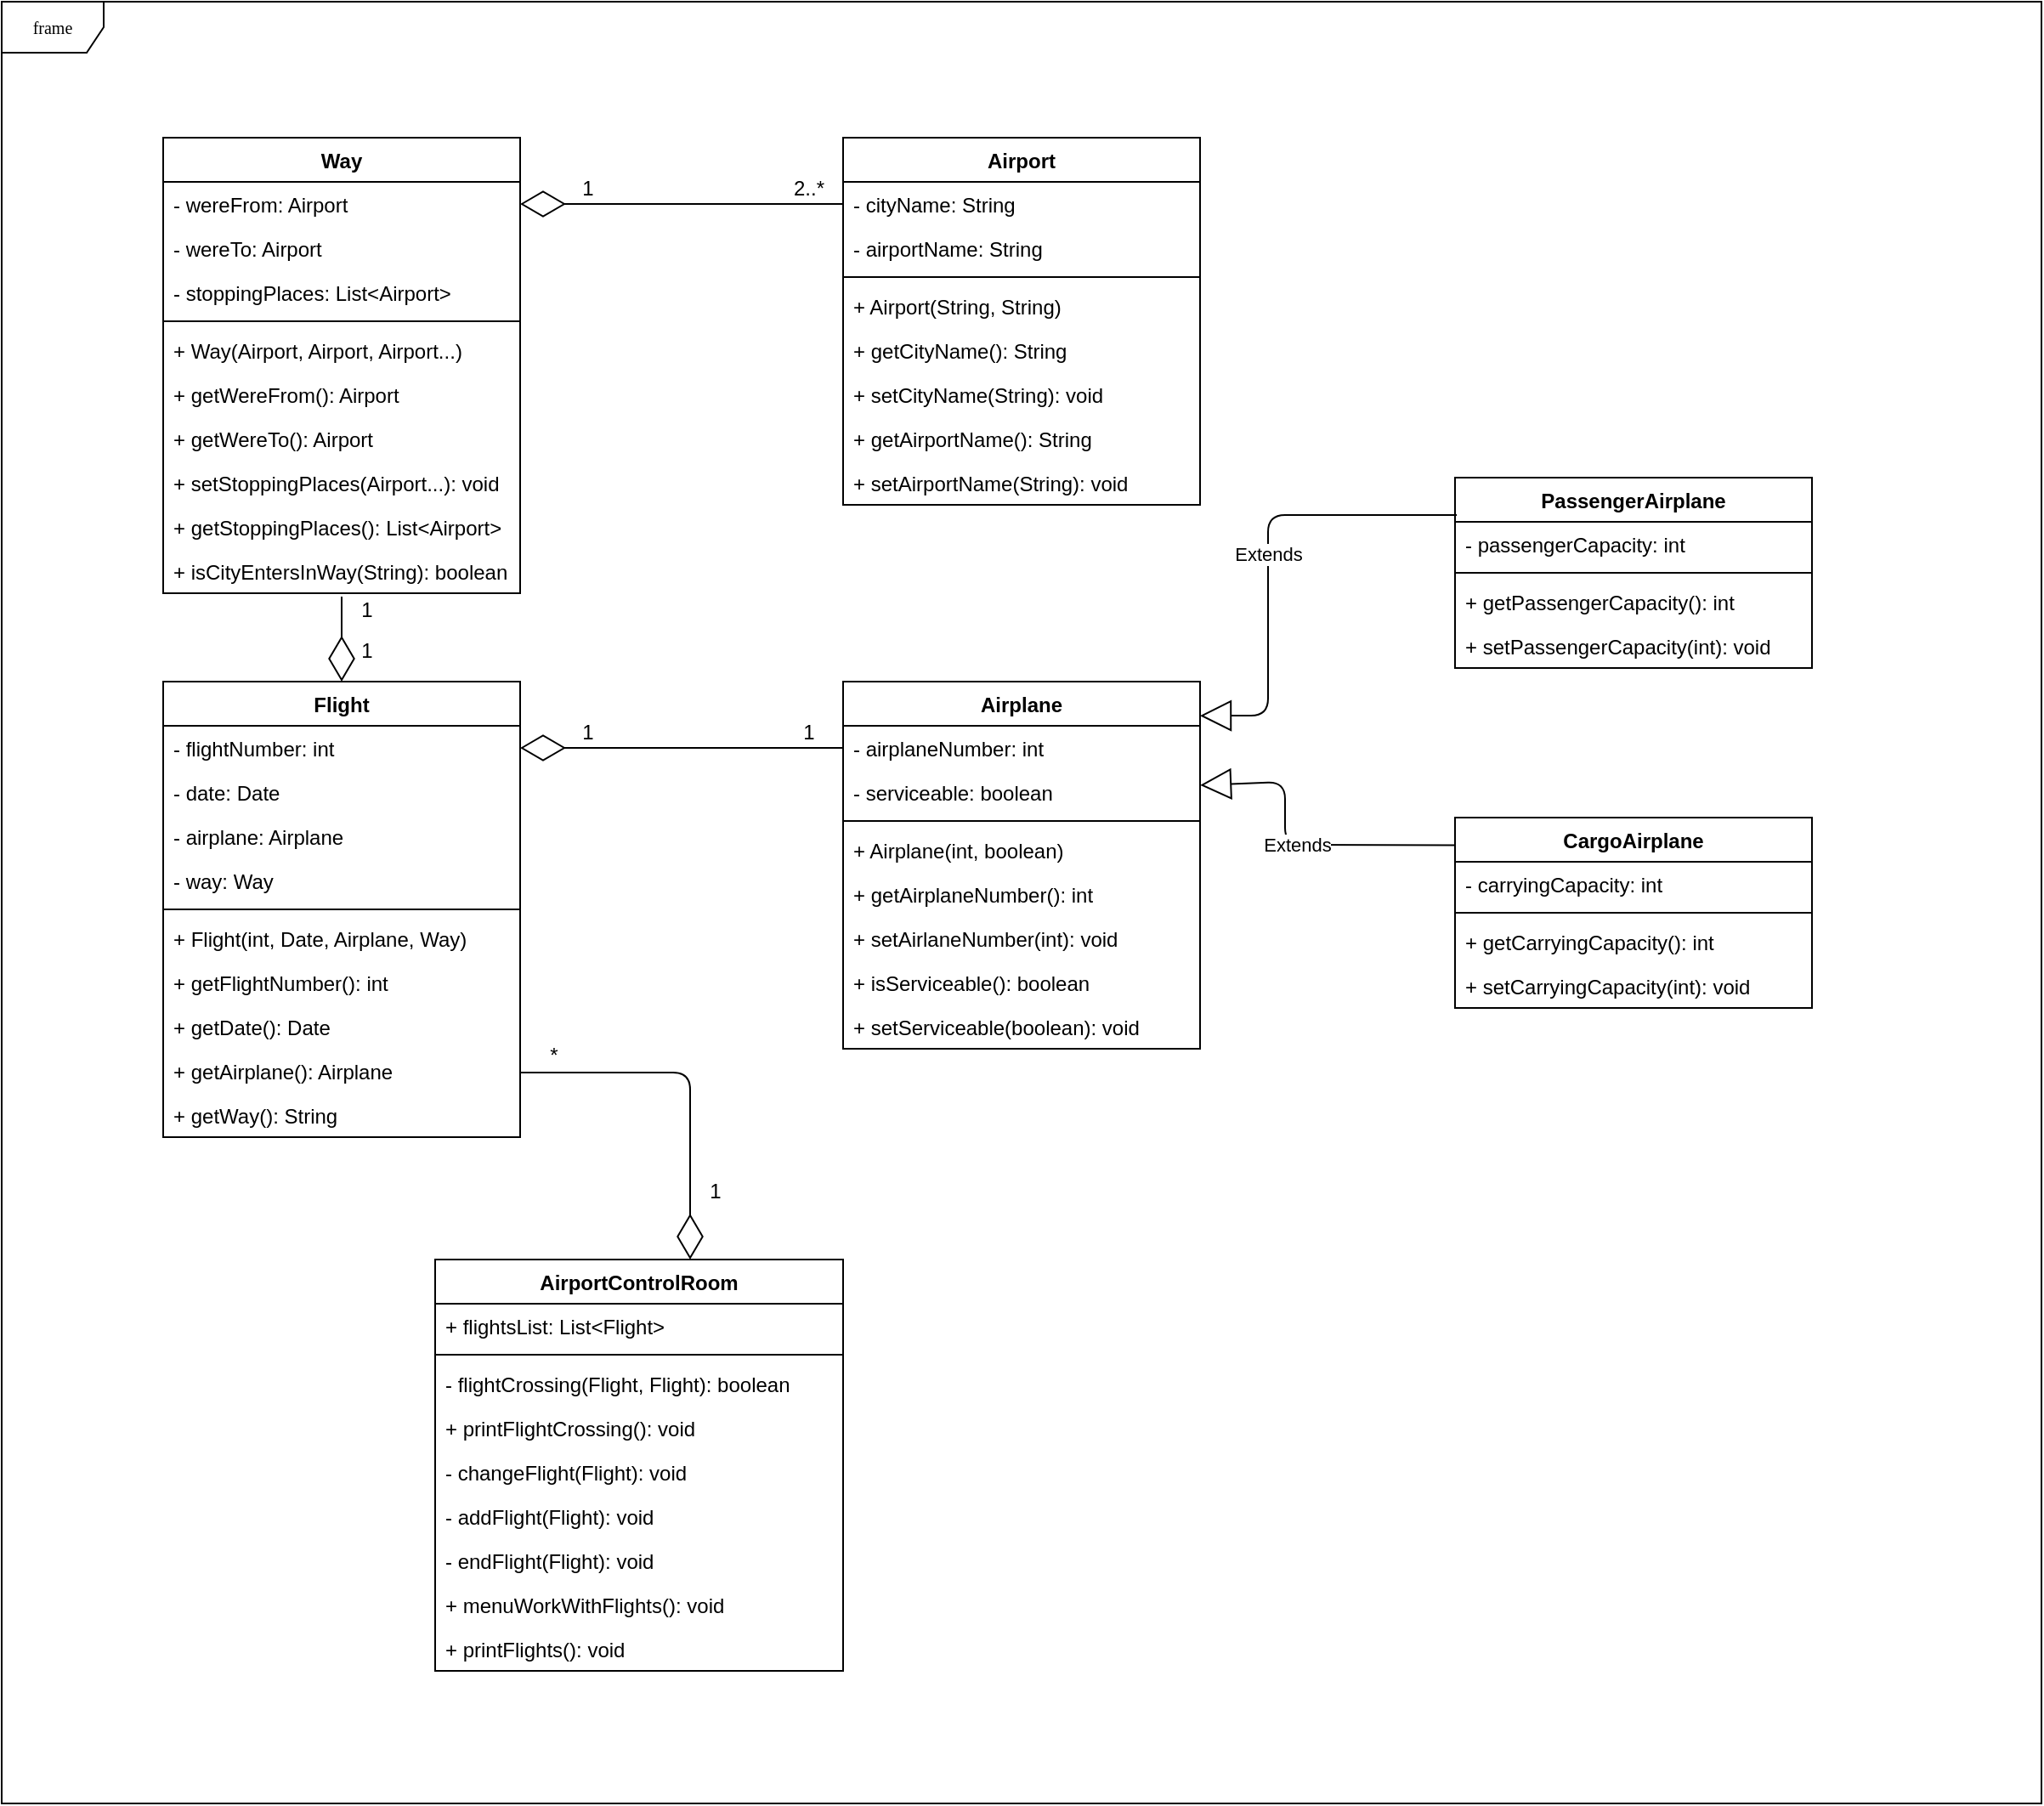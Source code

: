 <mxfile version="13.1.3" type="device"><diagram name="Page-1" id="c4acf3e9-155e-7222-9cf6-157b1a14988f"><mxGraphModel dx="1185" dy="594" grid="1" gridSize="10" guides="1" tooltips="1" connect="1" arrows="1" fold="1" page="1" pageScale="1" pageWidth="850" pageHeight="1100" background="#ffffff" math="0" shadow="0"><root><mxCell id="0"/><mxCell id="1" parent="0"/><mxCell id="17acba5748e5396b-1" value="frame" style="shape=umlFrame;whiteSpace=wrap;html=1;rounded=0;shadow=0;comic=0;labelBackgroundColor=none;strokeWidth=1;fontFamily=Verdana;fontSize=10;align=center;" parent="1" vertex="1"><mxGeometry x="25" width="1200" height="1060" as="geometry"/></mxCell><mxCell id="I6-0GQsz2WGWXkgg8VqL-29" value="Airport" style="swimlane;fontStyle=1;align=center;verticalAlign=top;childLayout=stackLayout;horizontal=1;startSize=26;horizontalStack=0;resizeParent=1;resizeParentMax=0;resizeLast=0;collapsible=1;marginBottom=0;" parent="1" vertex="1"><mxGeometry x="520" y="80" width="210" height="216" as="geometry"/></mxCell><mxCell id="I6-0GQsz2WGWXkgg8VqL-33" value="- cityName: String" style="text;strokeColor=none;fillColor=none;align=left;verticalAlign=top;spacingLeft=4;spacingRight=4;overflow=hidden;rotatable=0;points=[[0,0.5],[1,0.5]];portConstraint=eastwest;" parent="I6-0GQsz2WGWXkgg8VqL-29" vertex="1"><mxGeometry y="26" width="210" height="26" as="geometry"/></mxCell><mxCell id="I6-0GQsz2WGWXkgg8VqL-34" value="- airportName: String" style="text;strokeColor=none;fillColor=none;align=left;verticalAlign=top;spacingLeft=4;spacingRight=4;overflow=hidden;rotatable=0;points=[[0,0.5],[1,0.5]];portConstraint=eastwest;" parent="I6-0GQsz2WGWXkgg8VqL-29" vertex="1"><mxGeometry y="52" width="210" height="26" as="geometry"/></mxCell><mxCell id="I6-0GQsz2WGWXkgg8VqL-31" value="" style="line;strokeWidth=1;fillColor=none;align=left;verticalAlign=middle;spacingTop=-1;spacingLeft=3;spacingRight=3;rotatable=0;labelPosition=right;points=[];portConstraint=eastwest;" parent="I6-0GQsz2WGWXkgg8VqL-29" vertex="1"><mxGeometry y="78" width="210" height="8" as="geometry"/></mxCell><mxCell id="I6-0GQsz2WGWXkgg8VqL-58" value="+ Airport(String, String)" style="text;strokeColor=none;fillColor=none;align=left;verticalAlign=top;spacingLeft=4;spacingRight=4;overflow=hidden;rotatable=0;points=[[0,0.5],[1,0.5]];portConstraint=eastwest;" parent="I6-0GQsz2WGWXkgg8VqL-29" vertex="1"><mxGeometry y="86" width="210" height="26" as="geometry"/></mxCell><mxCell id="I6-0GQsz2WGWXkgg8VqL-35" value="+ getCityName(): String" style="text;strokeColor=none;fillColor=none;align=left;verticalAlign=top;spacingLeft=4;spacingRight=4;overflow=hidden;rotatable=0;points=[[0,0.5],[1,0.5]];portConstraint=eastwest;" parent="I6-0GQsz2WGWXkgg8VqL-29" vertex="1"><mxGeometry y="112" width="210" height="26" as="geometry"/></mxCell><mxCell id="I6-0GQsz2WGWXkgg8VqL-36" value="+ setCityName(String): void" style="text;strokeColor=none;fillColor=none;align=left;verticalAlign=top;spacingLeft=4;spacingRight=4;overflow=hidden;rotatable=0;points=[[0,0.5],[1,0.5]];portConstraint=eastwest;" parent="I6-0GQsz2WGWXkgg8VqL-29" vertex="1"><mxGeometry y="138" width="210" height="26" as="geometry"/></mxCell><mxCell id="I6-0GQsz2WGWXkgg8VqL-37" value="+ getAirportName(): String" style="text;strokeColor=none;fillColor=none;align=left;verticalAlign=top;spacingLeft=4;spacingRight=4;overflow=hidden;rotatable=0;points=[[0,0.5],[1,0.5]];portConstraint=eastwest;" parent="I6-0GQsz2WGWXkgg8VqL-29" vertex="1"><mxGeometry y="164" width="210" height="26" as="geometry"/></mxCell><mxCell id="I6-0GQsz2WGWXkgg8VqL-32" value="+ setAirportName(String): void" style="text;strokeColor=none;fillColor=none;align=left;verticalAlign=top;spacingLeft=4;spacingRight=4;overflow=hidden;rotatable=0;points=[[0,0.5],[1,0.5]];portConstraint=eastwest;" parent="I6-0GQsz2WGWXkgg8VqL-29" vertex="1"><mxGeometry y="190" width="210" height="26" as="geometry"/></mxCell><mxCell id="I6-0GQsz2WGWXkgg8VqL-10" value="Way" style="swimlane;fontStyle=1;align=center;verticalAlign=top;childLayout=stackLayout;horizontal=1;startSize=26;horizontalStack=0;resizeParent=1;resizeParentMax=0;resizeLast=0;collapsible=1;marginBottom=0;" parent="1" vertex="1"><mxGeometry x="120" y="80" width="210" height="268" as="geometry"/></mxCell><mxCell id="I6-0GQsz2WGWXkgg8VqL-24" value="- wereFrom: Airport" style="text;strokeColor=none;fillColor=none;align=left;verticalAlign=top;spacingLeft=4;spacingRight=4;overflow=hidden;rotatable=0;points=[[0,0.5],[1,0.5]];portConstraint=eastwest;" parent="I6-0GQsz2WGWXkgg8VqL-10" vertex="1"><mxGeometry y="26" width="210" height="26" as="geometry"/></mxCell><mxCell id="I6-0GQsz2WGWXkgg8VqL-23" value="- wereTo: Airport" style="text;strokeColor=none;fillColor=none;align=left;verticalAlign=top;spacingLeft=4;spacingRight=4;overflow=hidden;rotatable=0;points=[[0,0.5],[1,0.5]];portConstraint=eastwest;" parent="I6-0GQsz2WGWXkgg8VqL-10" vertex="1"><mxGeometry y="52" width="210" height="26" as="geometry"/></mxCell><mxCell id="I6-0GQsz2WGWXkgg8VqL-11" value="- stoppingPlaces: List&lt;Airport&gt;" style="text;strokeColor=none;fillColor=none;align=left;verticalAlign=top;spacingLeft=4;spacingRight=4;overflow=hidden;rotatable=0;points=[[0,0.5],[1,0.5]];portConstraint=eastwest;" parent="I6-0GQsz2WGWXkgg8VqL-10" vertex="1"><mxGeometry y="78" width="210" height="26" as="geometry"/></mxCell><mxCell id="I6-0GQsz2WGWXkgg8VqL-12" value="" style="line;strokeWidth=1;fillColor=none;align=left;verticalAlign=middle;spacingTop=-1;spacingLeft=3;spacingRight=3;rotatable=0;labelPosition=right;points=[];portConstraint=eastwest;" parent="I6-0GQsz2WGWXkgg8VqL-10" vertex="1"><mxGeometry y="104" width="210" height="8" as="geometry"/></mxCell><mxCell id="I6-0GQsz2WGWXkgg8VqL-59" value="+ Way(Airport, Airport, Airport...)" style="text;strokeColor=none;fillColor=none;align=left;verticalAlign=top;spacingLeft=4;spacingRight=4;overflow=hidden;rotatable=0;points=[[0,0.5],[1,0.5]];portConstraint=eastwest;" parent="I6-0GQsz2WGWXkgg8VqL-10" vertex="1"><mxGeometry y="112" width="210" height="26" as="geometry"/></mxCell><mxCell id="I6-0GQsz2WGWXkgg8VqL-45" value="+ getWereFrom(): Airport" style="text;strokeColor=none;fillColor=none;align=left;verticalAlign=top;spacingLeft=4;spacingRight=4;overflow=hidden;rotatable=0;points=[[0,0.5],[1,0.5]];portConstraint=eastwest;" parent="I6-0GQsz2WGWXkgg8VqL-10" vertex="1"><mxGeometry y="138" width="210" height="26" as="geometry"/></mxCell><mxCell id="I6-0GQsz2WGWXkgg8VqL-46" value="+ getWereTo(): Airport" style="text;strokeColor=none;fillColor=none;align=left;verticalAlign=top;spacingLeft=4;spacingRight=4;overflow=hidden;rotatable=0;points=[[0,0.5],[1,0.5]];portConstraint=eastwest;" parent="I6-0GQsz2WGWXkgg8VqL-10" vertex="1"><mxGeometry y="164" width="210" height="26" as="geometry"/></mxCell><mxCell id="I6-0GQsz2WGWXkgg8VqL-47" value="+ setStoppingPlaces(Airport...): void" style="text;strokeColor=none;fillColor=none;align=left;verticalAlign=top;spacingLeft=4;spacingRight=4;overflow=hidden;rotatable=0;points=[[0,0.5],[1,0.5]];portConstraint=eastwest;" parent="I6-0GQsz2WGWXkgg8VqL-10" vertex="1"><mxGeometry y="190" width="210" height="26" as="geometry"/></mxCell><mxCell id="I6-0GQsz2WGWXkgg8VqL-51" value="+ getStoppingPlaces(): List&lt;Airport&gt;" style="text;strokeColor=none;fillColor=none;align=left;verticalAlign=top;spacingLeft=4;spacingRight=4;overflow=hidden;rotatable=0;points=[[0,0.5],[1,0.5]];portConstraint=eastwest;" parent="I6-0GQsz2WGWXkgg8VqL-10" vertex="1"><mxGeometry y="216" width="210" height="26" as="geometry"/></mxCell><mxCell id="I6-0GQsz2WGWXkgg8VqL-52" value="+ isCityEntersInWay(String): boolean" style="text;strokeColor=none;fillColor=none;align=left;verticalAlign=top;spacingLeft=4;spacingRight=4;overflow=hidden;rotatable=0;points=[[0,0.5],[1,0.5]];portConstraint=eastwest;" parent="I6-0GQsz2WGWXkgg8VqL-10" vertex="1"><mxGeometry y="242" width="210" height="26" as="geometry"/></mxCell><mxCell id="I6-0GQsz2WGWXkgg8VqL-5" value="Flight" style="swimlane;fontStyle=1;align=center;verticalAlign=top;childLayout=stackLayout;horizontal=1;startSize=26;horizontalStack=0;resizeParent=1;resizeParentMax=0;resizeLast=0;collapsible=1;marginBottom=0;" parent="1" vertex="1"><mxGeometry x="120" y="400" width="210" height="268" as="geometry"><mxRectangle x="120" y="120" width="70" height="26" as="alternateBounds"/></mxGeometry></mxCell><mxCell id="I6-0GQsz2WGWXkgg8VqL-25" value="- flightNumber: int" style="text;strokeColor=none;fillColor=none;align=left;verticalAlign=top;spacingLeft=4;spacingRight=4;overflow=hidden;rotatable=0;points=[[0,0.5],[1,0.5]];portConstraint=eastwest;" parent="I6-0GQsz2WGWXkgg8VqL-5" vertex="1"><mxGeometry y="26" width="210" height="26" as="geometry"/></mxCell><mxCell id="I6-0GQsz2WGWXkgg8VqL-26" value="- date: Date" style="text;strokeColor=none;fillColor=none;align=left;verticalAlign=top;spacingLeft=4;spacingRight=4;overflow=hidden;rotatable=0;points=[[0,0.5],[1,0.5]];portConstraint=eastwest;" parent="I6-0GQsz2WGWXkgg8VqL-5" vertex="1"><mxGeometry y="52" width="210" height="26" as="geometry"/></mxCell><mxCell id="I6-0GQsz2WGWXkgg8VqL-27" value="- airplane: Airplane" style="text;strokeColor=none;fillColor=none;align=left;verticalAlign=top;spacingLeft=4;spacingRight=4;overflow=hidden;rotatable=0;points=[[0,0.5],[1,0.5]];portConstraint=eastwest;" parent="I6-0GQsz2WGWXkgg8VqL-5" vertex="1"><mxGeometry y="78" width="210" height="26" as="geometry"/></mxCell><mxCell id="I6-0GQsz2WGWXkgg8VqL-28" value="- way: Way" style="text;strokeColor=none;fillColor=none;align=left;verticalAlign=top;spacingLeft=4;spacingRight=4;overflow=hidden;rotatable=0;points=[[0,0.5],[1,0.5]];portConstraint=eastwest;" parent="I6-0GQsz2WGWXkgg8VqL-5" vertex="1"><mxGeometry y="104" width="210" height="26" as="geometry"/></mxCell><mxCell id="I6-0GQsz2WGWXkgg8VqL-7" value="" style="line;strokeWidth=1;fillColor=none;align=left;verticalAlign=middle;spacingTop=-1;spacingLeft=3;spacingRight=3;rotatable=0;labelPosition=right;points=[];portConstraint=eastwest;" parent="I6-0GQsz2WGWXkgg8VqL-5" vertex="1"><mxGeometry y="130" width="210" height="8" as="geometry"/></mxCell><mxCell id="I6-0GQsz2WGWXkgg8VqL-53" value="+ Flight(int, Date, Airplane, Way)" style="text;strokeColor=none;fillColor=none;align=left;verticalAlign=top;spacingLeft=4;spacingRight=4;overflow=hidden;rotatable=0;points=[[0,0.5],[1,0.5]];portConstraint=eastwest;" parent="I6-0GQsz2WGWXkgg8VqL-5" vertex="1"><mxGeometry y="138" width="210" height="26" as="geometry"/></mxCell><mxCell id="I6-0GQsz2WGWXkgg8VqL-54" value="+ getFlightNumber(): int" style="text;strokeColor=none;fillColor=none;align=left;verticalAlign=top;spacingLeft=4;spacingRight=4;overflow=hidden;rotatable=0;points=[[0,0.5],[1,0.5]];portConstraint=eastwest;" parent="I6-0GQsz2WGWXkgg8VqL-5" vertex="1"><mxGeometry y="164" width="210" height="26" as="geometry"/></mxCell><mxCell id="I6-0GQsz2WGWXkgg8VqL-55" value="+ getDate(): Date" style="text;strokeColor=none;fillColor=none;align=left;verticalAlign=top;spacingLeft=4;spacingRight=4;overflow=hidden;rotatable=0;points=[[0,0.5],[1,0.5]];portConstraint=eastwest;" parent="I6-0GQsz2WGWXkgg8VqL-5" vertex="1"><mxGeometry y="190" width="210" height="26" as="geometry"/></mxCell><mxCell id="I6-0GQsz2WGWXkgg8VqL-56" value="+ getAirplane(): Airplane" style="text;strokeColor=none;fillColor=none;align=left;verticalAlign=top;spacingLeft=4;spacingRight=4;overflow=hidden;rotatable=0;points=[[0,0.5],[1,0.5]];portConstraint=eastwest;" parent="I6-0GQsz2WGWXkgg8VqL-5" vertex="1"><mxGeometry y="216" width="210" height="26" as="geometry"/></mxCell><mxCell id="I6-0GQsz2WGWXkgg8VqL-8" value="+ getWay(): String" style="text;strokeColor=none;fillColor=none;align=left;verticalAlign=top;spacingLeft=4;spacingRight=4;overflow=hidden;rotatable=0;points=[[0,0.5],[1,0.5]];portConstraint=eastwest;" parent="I6-0GQsz2WGWXkgg8VqL-5" vertex="1"><mxGeometry y="242" width="210" height="26" as="geometry"/></mxCell><mxCell id="I6-0GQsz2WGWXkgg8VqL-1" value="Airplane" style="swimlane;fontStyle=1;align=center;verticalAlign=top;childLayout=stackLayout;horizontal=1;startSize=26;horizontalStack=0;resizeParent=1;resizeParentMax=0;resizeLast=0;collapsible=1;marginBottom=0;" parent="1" vertex="1"><mxGeometry x="520" y="400" width="210" height="216" as="geometry"/></mxCell><mxCell id="I6-0GQsz2WGWXkgg8VqL-18" value="- airplaneNumber: int" style="text;strokeColor=none;fillColor=none;align=left;verticalAlign=top;spacingLeft=4;spacingRight=4;overflow=hidden;rotatable=0;points=[[0,0.5],[1,0.5]];portConstraint=eastwest;" parent="I6-0GQsz2WGWXkgg8VqL-1" vertex="1"><mxGeometry y="26" width="210" height="26" as="geometry"/></mxCell><mxCell id="I6-0GQsz2WGWXkgg8VqL-19" value="- serviceable: boolean" style="text;strokeColor=none;fillColor=none;align=left;verticalAlign=top;spacingLeft=4;spacingRight=4;overflow=hidden;rotatable=0;points=[[0,0.5],[1,0.5]];portConstraint=eastwest;" parent="I6-0GQsz2WGWXkgg8VqL-1" vertex="1"><mxGeometry y="52" width="210" height="26" as="geometry"/></mxCell><mxCell id="I6-0GQsz2WGWXkgg8VqL-3" value="" style="line;strokeWidth=1;fillColor=none;align=left;verticalAlign=middle;spacingTop=-1;spacingLeft=3;spacingRight=3;rotatable=0;labelPosition=right;points=[];portConstraint=eastwest;" parent="I6-0GQsz2WGWXkgg8VqL-1" vertex="1"><mxGeometry y="78" width="210" height="8" as="geometry"/></mxCell><mxCell id="I6-0GQsz2WGWXkgg8VqL-57" value="+ Airplane(int, boolean)" style="text;strokeColor=none;fillColor=none;align=left;verticalAlign=top;spacingLeft=4;spacingRight=4;overflow=hidden;rotatable=0;points=[[0,0.5],[1,0.5]];portConstraint=eastwest;" parent="I6-0GQsz2WGWXkgg8VqL-1" vertex="1"><mxGeometry y="86" width="210" height="26" as="geometry"/></mxCell><mxCell id="I6-0GQsz2WGWXkgg8VqL-20" value="+ getAirplaneNumber(): int" style="text;strokeColor=none;fillColor=none;align=left;verticalAlign=top;spacingLeft=4;spacingRight=4;overflow=hidden;rotatable=0;points=[[0,0.5],[1,0.5]];portConstraint=eastwest;" parent="I6-0GQsz2WGWXkgg8VqL-1" vertex="1"><mxGeometry y="112" width="210" height="26" as="geometry"/></mxCell><mxCell id="I6-0GQsz2WGWXkgg8VqL-21" value="+ setAirlaneNumber(int): void" style="text;strokeColor=none;fillColor=none;align=left;verticalAlign=top;spacingLeft=4;spacingRight=4;overflow=hidden;rotatable=0;points=[[0,0.5],[1,0.5]];portConstraint=eastwest;" parent="I6-0GQsz2WGWXkgg8VqL-1" vertex="1"><mxGeometry y="138" width="210" height="26" as="geometry"/></mxCell><mxCell id="I6-0GQsz2WGWXkgg8VqL-22" value="+ isServiceable(): boolean" style="text;strokeColor=none;fillColor=none;align=left;verticalAlign=top;spacingLeft=4;spacingRight=4;overflow=hidden;rotatable=0;points=[[0,0.5],[1,0.5]];portConstraint=eastwest;" parent="I6-0GQsz2WGWXkgg8VqL-1" vertex="1"><mxGeometry y="164" width="210" height="26" as="geometry"/></mxCell><mxCell id="I6-0GQsz2WGWXkgg8VqL-4" value="+ setServiceable(boolean): void" style="text;strokeColor=none;fillColor=none;align=left;verticalAlign=top;spacingLeft=4;spacingRight=4;overflow=hidden;rotatable=0;points=[[0,0.5],[1,0.5]];portConstraint=eastwest;" parent="I6-0GQsz2WGWXkgg8VqL-1" vertex="1"><mxGeometry y="190" width="210" height="26" as="geometry"/></mxCell><mxCell id="I6-0GQsz2WGWXkgg8VqL-14" value="AirportControlRoom&#10;" style="swimlane;fontStyle=1;align=center;verticalAlign=top;childLayout=stackLayout;horizontal=1;startSize=26;horizontalStack=0;resizeParent=1;resizeParentMax=0;resizeLast=0;collapsible=1;marginBottom=0;" parent="1" vertex="1"><mxGeometry x="280" y="740" width="240" height="242" as="geometry"/></mxCell><mxCell id="I6-0GQsz2WGWXkgg8VqL-15" value="+ flightsList: List&lt;Flight&gt;" style="text;strokeColor=none;fillColor=none;align=left;verticalAlign=top;spacingLeft=4;spacingRight=4;overflow=hidden;rotatable=0;points=[[0,0.5],[1,0.5]];portConstraint=eastwest;" parent="I6-0GQsz2WGWXkgg8VqL-14" vertex="1"><mxGeometry y="26" width="240" height="26" as="geometry"/></mxCell><mxCell id="I6-0GQsz2WGWXkgg8VqL-16" value="" style="line;strokeWidth=1;fillColor=none;align=left;verticalAlign=middle;spacingTop=-1;spacingLeft=3;spacingRight=3;rotatable=0;labelPosition=right;points=[];portConstraint=eastwest;" parent="I6-0GQsz2WGWXkgg8VqL-14" vertex="1"><mxGeometry y="52" width="240" height="8" as="geometry"/></mxCell><mxCell id="I6-0GQsz2WGWXkgg8VqL-60" value="- flightCrossing(Flight, Flight): boolean" style="text;strokeColor=none;fillColor=none;align=left;verticalAlign=top;spacingLeft=4;spacingRight=4;overflow=hidden;rotatable=0;points=[[0,0.5],[1,0.5]];portConstraint=eastwest;" parent="I6-0GQsz2WGWXkgg8VqL-14" vertex="1"><mxGeometry y="60" width="240" height="26" as="geometry"/></mxCell><mxCell id="I6-0GQsz2WGWXkgg8VqL-61" value="+ printFlightCrossing(): void" style="text;strokeColor=none;fillColor=none;align=left;verticalAlign=top;spacingLeft=4;spacingRight=4;overflow=hidden;rotatable=0;points=[[0,0.5],[1,0.5]];portConstraint=eastwest;" parent="I6-0GQsz2WGWXkgg8VqL-14" vertex="1"><mxGeometry y="86" width="240" height="26" as="geometry"/></mxCell><mxCell id="I6-0GQsz2WGWXkgg8VqL-62" value="- changeFlight(Flight): void" style="text;strokeColor=none;fillColor=none;align=left;verticalAlign=top;spacingLeft=4;spacingRight=4;overflow=hidden;rotatable=0;points=[[0,0.5],[1,0.5]];portConstraint=eastwest;" parent="I6-0GQsz2WGWXkgg8VqL-14" vertex="1"><mxGeometry y="112" width="240" height="26" as="geometry"/></mxCell><mxCell id="I6-0GQsz2WGWXkgg8VqL-63" value="- addFlight(Flight): void" style="text;strokeColor=none;fillColor=none;align=left;verticalAlign=top;spacingLeft=4;spacingRight=4;overflow=hidden;rotatable=0;points=[[0,0.5],[1,0.5]];portConstraint=eastwest;" parent="I6-0GQsz2WGWXkgg8VqL-14" vertex="1"><mxGeometry y="138" width="240" height="26" as="geometry"/></mxCell><mxCell id="I6-0GQsz2WGWXkgg8VqL-64" value="- endFlight(Flight): void" style="text;strokeColor=none;fillColor=none;align=left;verticalAlign=top;spacingLeft=4;spacingRight=4;overflow=hidden;rotatable=0;points=[[0,0.5],[1,0.5]];portConstraint=eastwest;" parent="I6-0GQsz2WGWXkgg8VqL-14" vertex="1"><mxGeometry y="164" width="240" height="26" as="geometry"/></mxCell><mxCell id="I6-0GQsz2WGWXkgg8VqL-66" value="+ menuWorkWithFlights(): void" style="text;strokeColor=none;fillColor=none;align=left;verticalAlign=top;spacingLeft=4;spacingRight=4;overflow=hidden;rotatable=0;points=[[0,0.5],[1,0.5]];portConstraint=eastwest;" parent="I6-0GQsz2WGWXkgg8VqL-14" vertex="1"><mxGeometry y="190" width="240" height="26" as="geometry"/></mxCell><mxCell id="I6-0GQsz2WGWXkgg8VqL-17" value="+ printFlights(): void" style="text;strokeColor=none;fillColor=none;align=left;verticalAlign=top;spacingLeft=4;spacingRight=4;overflow=hidden;rotatable=0;points=[[0,0.5],[1,0.5]];portConstraint=eastwest;" parent="I6-0GQsz2WGWXkgg8VqL-14" vertex="1"><mxGeometry y="216" width="240" height="26" as="geometry"/></mxCell><mxCell id="I6-0GQsz2WGWXkgg8VqL-67" value="PassengerAirplane" style="swimlane;fontStyle=1;align=center;verticalAlign=top;childLayout=stackLayout;horizontal=1;startSize=26;horizontalStack=0;resizeParent=1;resizeParentMax=0;resizeLast=0;collapsible=1;marginBottom=0;" parent="1" vertex="1"><mxGeometry x="880" y="280" width="210" height="112" as="geometry"/></mxCell><mxCell id="I6-0GQsz2WGWXkgg8VqL-68" value="- passengerCapacity: int" style="text;strokeColor=none;fillColor=none;align=left;verticalAlign=top;spacingLeft=4;spacingRight=4;overflow=hidden;rotatable=0;points=[[0,0.5],[1,0.5]];portConstraint=eastwest;" parent="I6-0GQsz2WGWXkgg8VqL-67" vertex="1"><mxGeometry y="26" width="210" height="26" as="geometry"/></mxCell><mxCell id="I6-0GQsz2WGWXkgg8VqL-69" value="" style="line;strokeWidth=1;fillColor=none;align=left;verticalAlign=middle;spacingTop=-1;spacingLeft=3;spacingRight=3;rotatable=0;labelPosition=right;points=[];portConstraint=eastwest;" parent="I6-0GQsz2WGWXkgg8VqL-67" vertex="1"><mxGeometry y="52" width="210" height="8" as="geometry"/></mxCell><mxCell id="I6-0GQsz2WGWXkgg8VqL-77" value="+ getPassengerCapacity(): int" style="text;strokeColor=none;fillColor=none;align=left;verticalAlign=top;spacingLeft=4;spacingRight=4;overflow=hidden;rotatable=0;points=[[0,0.5],[1,0.5]];portConstraint=eastwest;" parent="I6-0GQsz2WGWXkgg8VqL-67" vertex="1"><mxGeometry y="60" width="210" height="26" as="geometry"/></mxCell><mxCell id="I6-0GQsz2WGWXkgg8VqL-70" value="+ setPassengerCapacity(int): void" style="text;strokeColor=none;fillColor=none;align=left;verticalAlign=top;spacingLeft=4;spacingRight=4;overflow=hidden;rotatable=0;points=[[0,0.5],[1,0.5]];portConstraint=eastwest;" parent="I6-0GQsz2WGWXkgg8VqL-67" vertex="1"><mxGeometry y="86" width="210" height="26" as="geometry"/></mxCell><mxCell id="I6-0GQsz2WGWXkgg8VqL-71" value="CargoAirplane" style="swimlane;fontStyle=1;align=center;verticalAlign=top;childLayout=stackLayout;horizontal=1;startSize=26;horizontalStack=0;resizeParent=1;resizeParentMax=0;resizeLast=0;collapsible=1;marginBottom=0;" parent="1" vertex="1"><mxGeometry x="880" y="480" width="210" height="112" as="geometry"/></mxCell><mxCell id="I6-0GQsz2WGWXkgg8VqL-72" value="- carryingCapacity: int" style="text;strokeColor=none;fillColor=none;align=left;verticalAlign=top;spacingLeft=4;spacingRight=4;overflow=hidden;rotatable=0;points=[[0,0.5],[1,0.5]];portConstraint=eastwest;" parent="I6-0GQsz2WGWXkgg8VqL-71" vertex="1"><mxGeometry y="26" width="210" height="26" as="geometry"/></mxCell><mxCell id="I6-0GQsz2WGWXkgg8VqL-73" value="" style="line;strokeWidth=1;fillColor=none;align=left;verticalAlign=middle;spacingTop=-1;spacingLeft=3;spacingRight=3;rotatable=0;labelPosition=right;points=[];portConstraint=eastwest;" parent="I6-0GQsz2WGWXkgg8VqL-71" vertex="1"><mxGeometry y="52" width="210" height="8" as="geometry"/></mxCell><mxCell id="I6-0GQsz2WGWXkgg8VqL-78" value="+ getCarryingCapacity(): int" style="text;strokeColor=none;fillColor=none;align=left;verticalAlign=top;spacingLeft=4;spacingRight=4;overflow=hidden;rotatable=0;points=[[0,0.5],[1,0.5]];portConstraint=eastwest;" parent="I6-0GQsz2WGWXkgg8VqL-71" vertex="1"><mxGeometry y="60" width="210" height="26" as="geometry"/></mxCell><mxCell id="I6-0GQsz2WGWXkgg8VqL-74" value="+ setCarryingCapacity(int): void" style="text;strokeColor=none;fillColor=none;align=left;verticalAlign=top;spacingLeft=4;spacingRight=4;overflow=hidden;rotatable=0;points=[[0,0.5],[1,0.5]];portConstraint=eastwest;" parent="I6-0GQsz2WGWXkgg8VqL-71" vertex="1"><mxGeometry y="86" width="210" height="26" as="geometry"/></mxCell><mxCell id="I6-0GQsz2WGWXkgg8VqL-75" value="Extends" style="endArrow=block;endSize=16;endFill=0;html=1;exitX=0.005;exitY=0.196;exitDx=0;exitDy=0;entryX=1;entryY=0.093;entryDx=0;entryDy=0;entryPerimeter=0;exitPerimeter=0;" parent="1" source="I6-0GQsz2WGWXkgg8VqL-67" target="I6-0GQsz2WGWXkgg8VqL-1" edge="1"><mxGeometry width="160" relative="1" as="geometry"><mxPoint x="780" y="410" as="sourcePoint"/><mxPoint x="940" y="410" as="targetPoint"/><Array as="points"><mxPoint x="770" y="302"/><mxPoint x="770" y="420"/></Array></mxGeometry></mxCell><mxCell id="I6-0GQsz2WGWXkgg8VqL-76" value="Extends" style="endArrow=block;endSize=16;endFill=0;html=1;exitX=0.001;exitY=0.145;exitDx=0;exitDy=0;exitPerimeter=0;" parent="1" source="I6-0GQsz2WGWXkgg8VqL-71" target="I6-0GQsz2WGWXkgg8VqL-19" edge="1"><mxGeometry width="160" relative="1" as="geometry"><mxPoint x="610" y="630" as="sourcePoint"/><mxPoint x="770" y="630" as="targetPoint"/><Array as="points"><mxPoint x="780" y="496"/><mxPoint x="780" y="459"/></Array></mxGeometry></mxCell><mxCell id="I6-0GQsz2WGWXkgg8VqL-79" value="" style="endArrow=diamondThin;endFill=0;endSize=24;html=1;entryX=1;entryY=0.5;entryDx=0;entryDy=0;exitX=0;exitY=0.5;exitDx=0;exitDy=0;" parent="1" source="I6-0GQsz2WGWXkgg8VqL-18" target="I6-0GQsz2WGWXkgg8VqL-25" edge="1"><mxGeometry width="160" relative="1" as="geometry"><mxPoint x="500" y="350" as="sourcePoint"/><mxPoint x="660" y="350" as="targetPoint"/></mxGeometry></mxCell><mxCell id="I6-0GQsz2WGWXkgg8VqL-80" value="" style="endArrow=diamondThin;endFill=0;endSize=24;html=1;entryX=1;entryY=0.5;entryDx=0;entryDy=0;exitX=0;exitY=0.5;exitDx=0;exitDy=0;" parent="1" source="I6-0GQsz2WGWXkgg8VqL-33" target="I6-0GQsz2WGWXkgg8VqL-24" edge="1"><mxGeometry width="160" relative="1" as="geometry"><mxPoint x="345" y="160" as="sourcePoint"/><mxPoint x="505" y="160" as="targetPoint"/></mxGeometry></mxCell><mxCell id="I6-0GQsz2WGWXkgg8VqL-81" value="" style="endArrow=diamondThin;endFill=0;endSize=24;html=1;exitX=0.5;exitY=1.077;exitDx=0;exitDy=0;exitPerimeter=0;entryX=0.5;entryY=0;entryDx=0;entryDy=0;" parent="1" source="I6-0GQsz2WGWXkgg8VqL-52" target="I6-0GQsz2WGWXkgg8VqL-5" edge="1"><mxGeometry width="160" relative="1" as="geometry"><mxPoint x="500" y="350" as="sourcePoint"/><mxPoint x="660" y="350" as="targetPoint"/></mxGeometry></mxCell><mxCell id="I6-0GQsz2WGWXkgg8VqL-82" value="" style="endArrow=diamondThin;endFill=0;endSize=24;html=1;entryX=0.625;entryY=0;entryDx=0;entryDy=0;entryPerimeter=0;" parent="1" target="I6-0GQsz2WGWXkgg8VqL-14" edge="1"><mxGeometry width="160" relative="1" as="geometry"><mxPoint x="330" y="630" as="sourcePoint"/><mxPoint x="490" y="630" as="targetPoint"/><Array as="points"><mxPoint x="430" y="630"/></Array></mxGeometry></mxCell><mxCell id="vtVyplHSrlQMsGqNoP3o-1" value="1" style="text;html=1;strokeColor=none;fillColor=none;align=center;verticalAlign=middle;whiteSpace=wrap;rounded=0;" vertex="1" parent="1"><mxGeometry x="480" y="420" width="40" height="20" as="geometry"/></mxCell><mxCell id="vtVyplHSrlQMsGqNoP3o-2" value="1" style="text;html=1;strokeColor=none;fillColor=none;align=center;verticalAlign=middle;whiteSpace=wrap;rounded=0;" vertex="1" parent="1"><mxGeometry x="350" y="420" width="40" height="20" as="geometry"/></mxCell><mxCell id="vtVyplHSrlQMsGqNoP3o-3" value="1" style="text;html=1;strokeColor=none;fillColor=none;align=center;verticalAlign=middle;whiteSpace=wrap;rounded=0;" vertex="1" parent="1"><mxGeometry x="350" y="100" width="40" height="20" as="geometry"/></mxCell><mxCell id="vtVyplHSrlQMsGqNoP3o-4" value="2..*" style="text;html=1;strokeColor=none;fillColor=none;align=center;verticalAlign=middle;whiteSpace=wrap;rounded=0;" vertex="1" parent="1"><mxGeometry x="480" y="100" width="40" height="20" as="geometry"/></mxCell><mxCell id="vtVyplHSrlQMsGqNoP3o-5" value="1" style="text;html=1;strokeColor=none;fillColor=none;align=center;verticalAlign=middle;whiteSpace=wrap;rounded=0;" vertex="1" parent="1"><mxGeometry x="220" y="348" width="40" height="20" as="geometry"/></mxCell><mxCell id="vtVyplHSrlQMsGqNoP3o-6" value="1" style="text;html=1;strokeColor=none;fillColor=none;align=center;verticalAlign=middle;whiteSpace=wrap;rounded=0;" vertex="1" parent="1"><mxGeometry x="220" y="372" width="40" height="20" as="geometry"/></mxCell><mxCell id="vtVyplHSrlQMsGqNoP3o-7" value="1" style="text;html=1;strokeColor=none;fillColor=none;align=center;verticalAlign=middle;whiteSpace=wrap;rounded=0;" vertex="1" parent="1"><mxGeometry x="425" y="690" width="40" height="20" as="geometry"/></mxCell><mxCell id="vtVyplHSrlQMsGqNoP3o-8" value="*" style="text;html=1;strokeColor=none;fillColor=none;align=center;verticalAlign=middle;whiteSpace=wrap;rounded=0;" vertex="1" parent="1"><mxGeometry x="330" y="610" width="40" height="20" as="geometry"/></mxCell></root></mxGraphModel></diagram></mxfile>